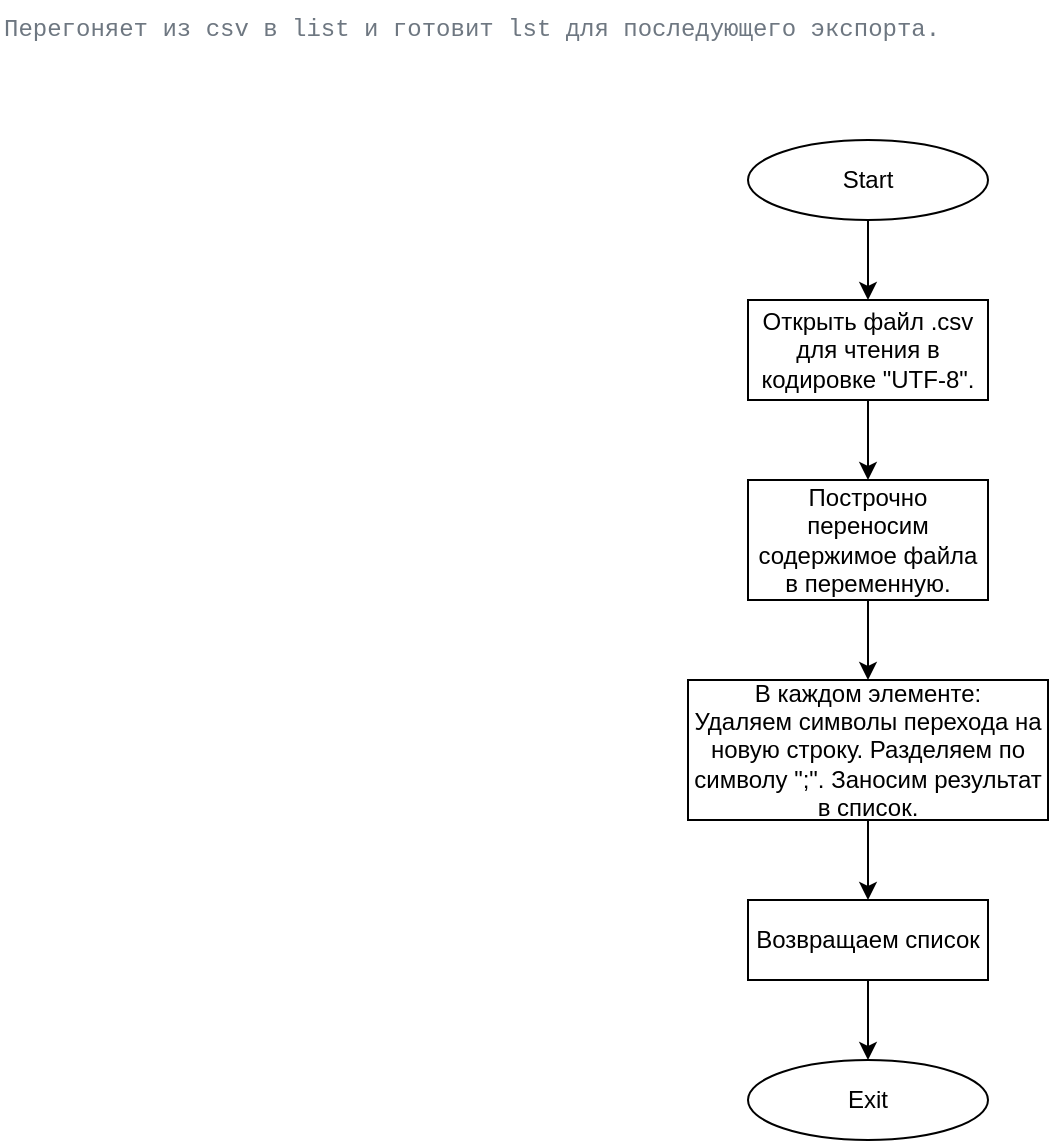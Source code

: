 <mxfile version="20.0.1" type="device"><diagram id="1knoPcnT2SIS65ti8oVg" name="Page-3"><mxGraphModel dx="1053" dy="658" grid="1" gridSize="10" guides="1" tooltips="1" connect="1" arrows="1" fold="1" page="1" pageScale="1" pageWidth="850" pageHeight="1100" math="0" shadow="0"><root><mxCell id="0"/><mxCell id="1" parent="0"/><mxCell id="I2eEhSiu7PROyknxg12q-63" value="&lt;span style=&quot;color: rgb(110, 119, 129); font-family: ui-monospace, SFMono-Regular, &amp;quot;SF Mono&amp;quot;, Menlo, Consolas, &amp;quot;Liberation Mono&amp;quot;, monospace; font-size: 12px; font-style: normal; font-variant-ligatures: normal; font-variant-caps: normal; font-weight: 400; letter-spacing: normal; orphans: 2; text-align: start; text-indent: 0px; text-transform: none; widows: 2; word-spacing: 0px; -webkit-text-stroke-width: 0px; background-color: rgb(255, 255, 255); text-decoration-thickness: initial; text-decoration-style: initial; text-decoration-color: initial; float: none; display: inline !important;&quot;&gt;&lt;span style=&quot;&quot;&gt;Перегоняет из csv в list и готовит lst для последующего экспорта.&lt;/span&gt;&lt;br&gt;&lt;/span&gt;" style="text;whiteSpace=wrap;html=1;" vertex="1" parent="1"><mxGeometry x="40" y="40" width="480" height="40" as="geometry"/></mxCell><mxCell id="jNLmYcZJcBjrm6z32JZp-8" style="edgeStyle=orthogonalEdgeStyle;rounded=0;orthogonalLoop=1;jettySize=auto;html=1;exitX=0.5;exitY=1;exitDx=0;exitDy=0;entryX=0.5;entryY=0;entryDx=0;entryDy=0;" edge="1" parent="1" source="I2eEhSiu7PROyknxg12q-65" target="jNLmYcZJcBjrm6z32JZp-1"><mxGeometry relative="1" as="geometry"/></mxCell><mxCell id="I2eEhSiu7PROyknxg12q-65" value="Start" style="ellipse;whiteSpace=wrap;html=1;" vertex="1" parent="1"><mxGeometry x="414" y="110" width="120" height="40" as="geometry"/></mxCell><mxCell id="I2eEhSiu7PROyknxg12q-70" value="Exit" style="ellipse;whiteSpace=wrap;html=1;" vertex="1" parent="1"><mxGeometry x="414" y="570" width="120" height="40" as="geometry"/></mxCell><mxCell id="jNLmYcZJcBjrm6z32JZp-9" style="edgeStyle=orthogonalEdgeStyle;rounded=0;orthogonalLoop=1;jettySize=auto;html=1;exitX=0.5;exitY=1;exitDx=0;exitDy=0;entryX=0.5;entryY=0;entryDx=0;entryDy=0;" edge="1" parent="1" source="jNLmYcZJcBjrm6z32JZp-1" target="jNLmYcZJcBjrm6z32JZp-3"><mxGeometry relative="1" as="geometry"/></mxCell><mxCell id="jNLmYcZJcBjrm6z32JZp-1" value="Открыть файл .csv для чтения в кодировке &quot;UTF-8&quot;." style="rounded=0;whiteSpace=wrap;html=1;" vertex="1" parent="1"><mxGeometry x="414" y="190" width="120" height="50" as="geometry"/></mxCell><mxCell id="jNLmYcZJcBjrm6z32JZp-10" style="edgeStyle=orthogonalEdgeStyle;rounded=0;orthogonalLoop=1;jettySize=auto;html=1;exitX=0.5;exitY=1;exitDx=0;exitDy=0;entryX=0.5;entryY=0;entryDx=0;entryDy=0;" edge="1" parent="1" source="jNLmYcZJcBjrm6z32JZp-3" target="jNLmYcZJcBjrm6z32JZp-4"><mxGeometry relative="1" as="geometry"/></mxCell><mxCell id="jNLmYcZJcBjrm6z32JZp-3" value="Построчно переносим содержимое файла в переменную." style="rounded=0;whiteSpace=wrap;html=1;" vertex="1" parent="1"><mxGeometry x="414" y="280" width="120" height="60" as="geometry"/></mxCell><mxCell id="jNLmYcZJcBjrm6z32JZp-11" style="edgeStyle=orthogonalEdgeStyle;rounded=0;orthogonalLoop=1;jettySize=auto;html=1;exitX=0.5;exitY=1;exitDx=0;exitDy=0;entryX=0.5;entryY=0;entryDx=0;entryDy=0;" edge="1" parent="1" source="jNLmYcZJcBjrm6z32JZp-4" target="jNLmYcZJcBjrm6z32JZp-5"><mxGeometry relative="1" as="geometry"/></mxCell><mxCell id="jNLmYcZJcBjrm6z32JZp-4" value="В каждом элементе:&lt;br&gt;Удаляем символы перехода на новую строку. Разделяем по символу &quot;;&quot;. Заносим результат в список." style="rounded=0;whiteSpace=wrap;html=1;" vertex="1" parent="1"><mxGeometry x="384" y="380" width="180" height="70" as="geometry"/></mxCell><mxCell id="jNLmYcZJcBjrm6z32JZp-12" style="edgeStyle=orthogonalEdgeStyle;rounded=0;orthogonalLoop=1;jettySize=auto;html=1;exitX=0.5;exitY=1;exitDx=0;exitDy=0;entryX=0.5;entryY=0;entryDx=0;entryDy=0;" edge="1" parent="1" source="jNLmYcZJcBjrm6z32JZp-5" target="I2eEhSiu7PROyknxg12q-70"><mxGeometry relative="1" as="geometry"/></mxCell><mxCell id="jNLmYcZJcBjrm6z32JZp-5" value="Возвращаем список" style="rounded=0;whiteSpace=wrap;html=1;" vertex="1" parent="1"><mxGeometry x="414" y="490" width="120" height="40" as="geometry"/></mxCell></root></mxGraphModel></diagram></mxfile>